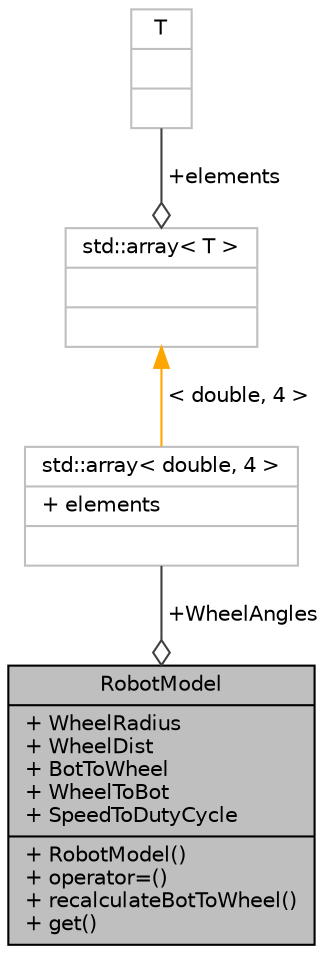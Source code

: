 digraph "RobotModel"
{
  edge [fontname="Helvetica",fontsize="10",labelfontname="Helvetica",labelfontsize="10"];
  node [fontname="Helvetica",fontsize="10",shape=record];
  Node1 [label="{RobotModel\n|+ WheelRadius\l+ WheelDist\l+ BotToWheel\l+ WheelToBot\l+ SpeedToDutyCycle\l|+ RobotModel()\l+ operator=()\l+ recalculateBotToWheel()\l+ get()\l}",height=0.2,width=0.4,color="black", fillcolor="grey75", style="filled", fontcolor="black"];
  Node2 -> Node1 [color="grey25",fontsize="10",style="solid",label=" +WheelAngles" ,arrowhead="odiamond",fontname="Helvetica"];
  Node2 [label="{std::array\< double, 4 \>\n|+ elements\l|}",height=0.2,width=0.4,color="grey75", fillcolor="white", style="filled"];
  Node3 -> Node2 [dir="back",color="orange",fontsize="10",style="solid",label=" \< double, 4 \>" ,fontname="Helvetica"];
  Node3 [label="{std::array\< T \>\n||}",height=0.2,width=0.4,color="grey75", fillcolor="white", style="filled",tooltip="STL class. "];
  Node4 -> Node3 [color="grey25",fontsize="10",style="solid",label=" +elements" ,arrowhead="odiamond",fontname="Helvetica"];
  Node4 [label="{T\n||}",height=0.2,width=0.4,color="grey75", fillcolor="white", style="filled"];
}

